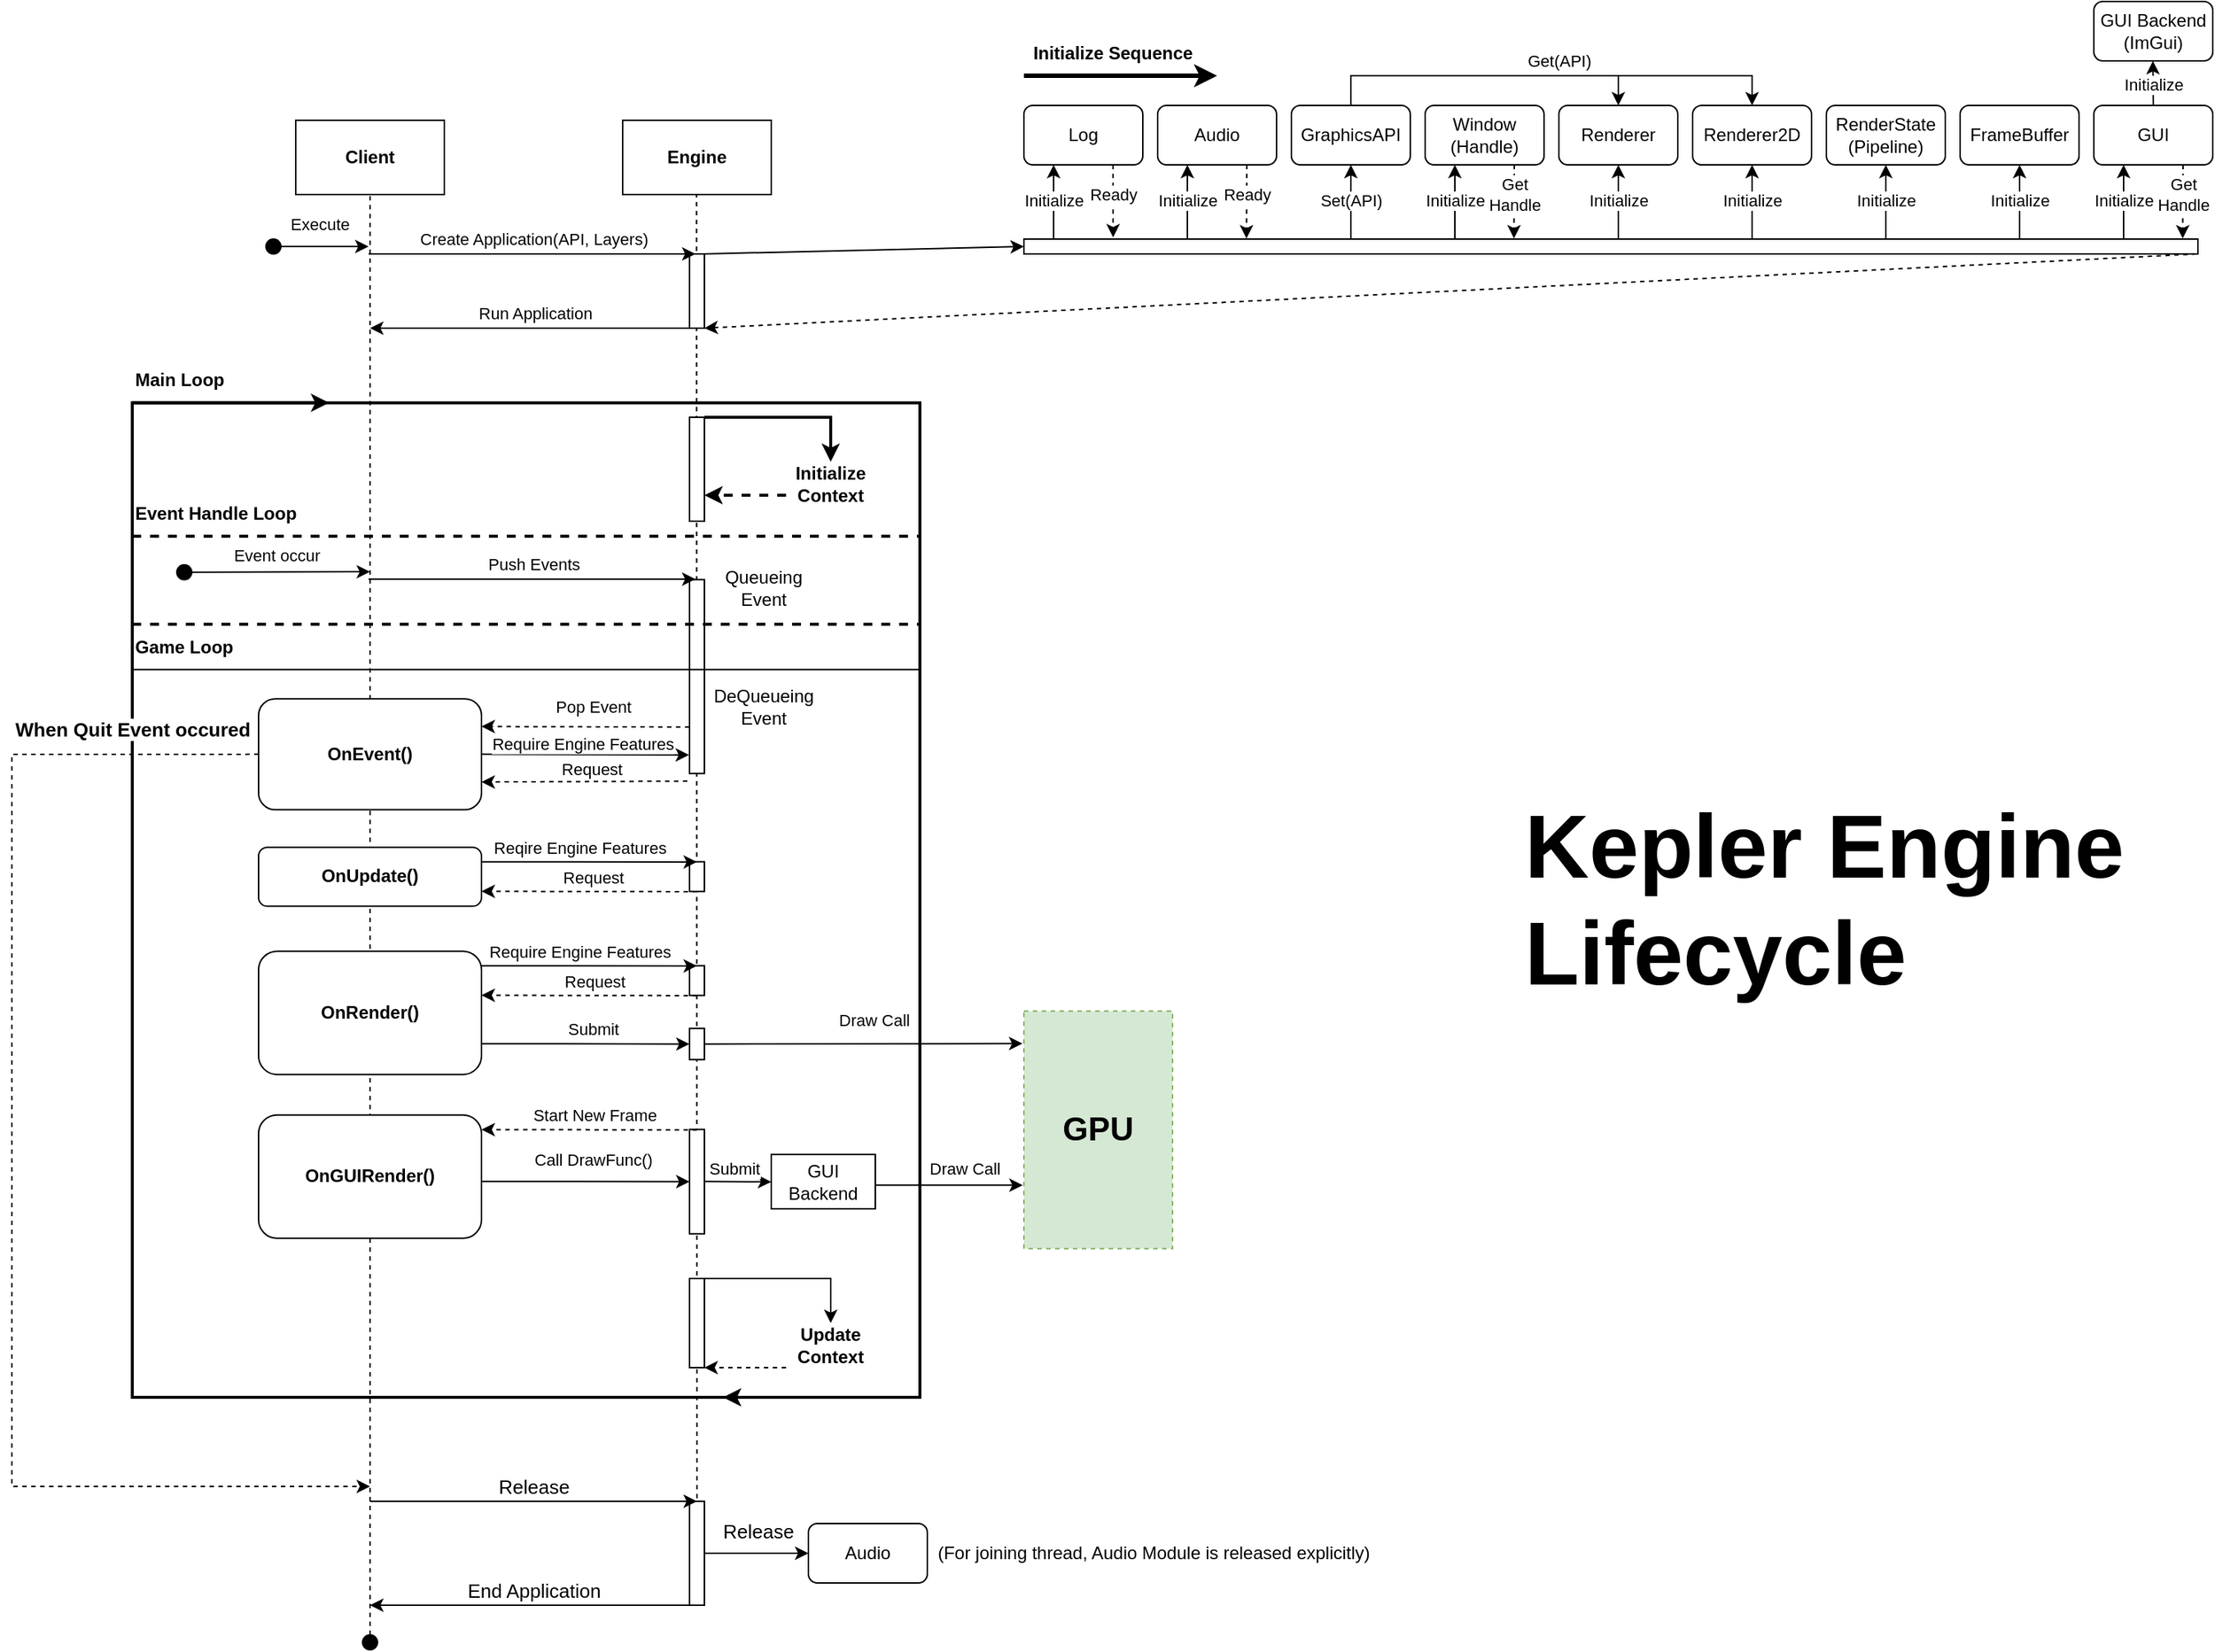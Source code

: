 <mxfile version="20.2.3" type="device"><diagram id="kgpKYQtTHZ0yAKxKKP6v" name="Page-1"><mxGraphModel dx="3537" dy="1893" grid="1" gridSize="10" guides="1" tooltips="1" connect="1" arrows="1" fold="1" page="1" pageScale="1" pageWidth="850" pageHeight="1100" math="0" shadow="0"><root><mxCell id="0"/><mxCell id="1" parent="0"/><mxCell id="oU2vebbbT6VM1Xd_6UZ8-96" value="" style="rounded=0;whiteSpace=wrap;html=1;shadow=0;glass=0;fillColor=none;strokeWidth=2;" vertex="1" parent="1"><mxGeometry y="270.29" width="530" height="669.71" as="geometry"/></mxCell><mxCell id="oU2vebbbT6VM1Xd_6UZ8-8" value="Client" style="rounded=0;whiteSpace=wrap;html=1;fontStyle=1" vertex="1" parent="1"><mxGeometry x="110" y="80" width="100" height="50" as="geometry"/></mxCell><mxCell id="oU2vebbbT6VM1Xd_6UZ8-9" value="Engine" style="rounded=0;whiteSpace=wrap;html=1;fontStyle=1" vertex="1" parent="1"><mxGeometry x="330" y="80" width="100" height="50" as="geometry"/></mxCell><mxCell id="oU2vebbbT6VM1Xd_6UZ8-10" value="" style="endArrow=none;html=1;rounded=0;entryX=0.5;entryY=1;entryDx=0;entryDy=0;dashed=1;" edge="1" parent="1" target="oU2vebbbT6VM1Xd_6UZ8-8"><mxGeometry width="50" height="50" relative="1" as="geometry"><mxPoint x="160" y="1100" as="sourcePoint"/><mxPoint x="340" y="170" as="targetPoint"/></mxGeometry></mxCell><mxCell id="oU2vebbbT6VM1Xd_6UZ8-12" value="" style="endArrow=none;html=1;rounded=0;entryX=0.5;entryY=1;entryDx=0;entryDy=0;dashed=1;startArrow=none;" edge="1" parent="1"><mxGeometry width="50" height="50" relative="1" as="geometry"><mxPoint x="380" y="1080" as="sourcePoint"/><mxPoint x="379.71" y="130" as="targetPoint"/><Array as="points"/></mxGeometry></mxCell><mxCell id="oU2vebbbT6VM1Xd_6UZ8-19" value="" style="group" vertex="1" connectable="0" parent="1"><mxGeometry x="70" y="160" width="89" height="10" as="geometry"/></mxCell><mxCell id="oU2vebbbT6VM1Xd_6UZ8-13" value="" style="endArrow=classic;html=1;rounded=0;startArrow=none;" edge="1" parent="oU2vebbbT6VM1Xd_6UZ8-19" source="oU2vebbbT6VM1Xd_6UZ8-16"><mxGeometry width="50" height="50" relative="1" as="geometry"><mxPoint x="5.562" y="5" as="sourcePoint"/><mxPoint x="89" y="5" as="targetPoint"/></mxGeometry></mxCell><mxCell id="oU2vebbbT6VM1Xd_6UZ8-21" value="Execute" style="edgeLabel;html=1;align=center;verticalAlign=middle;resizable=0;points=[];" vertex="1" connectable="0" parent="oU2vebbbT6VM1Xd_6UZ8-13"><mxGeometry x="0.331" relative="1" as="geometry"><mxPoint x="-14" y="-15" as="offset"/></mxGeometry></mxCell><mxCell id="oU2vebbbT6VM1Xd_6UZ8-16" value="" style="ellipse;whiteSpace=wrap;html=1;aspect=fixed;fillColor=#000000;" vertex="1" parent="oU2vebbbT6VM1Xd_6UZ8-19"><mxGeometry x="20" width="10" height="10" as="geometry"/></mxCell><mxCell id="oU2vebbbT6VM1Xd_6UZ8-24" value="Log" style="rounded=1;whiteSpace=wrap;html=1;glass=0;" vertex="1" parent="1"><mxGeometry x="600" y="70" width="80" height="40" as="geometry"/></mxCell><mxCell id="oU2vebbbT6VM1Xd_6UZ8-26" value="" style="endArrow=classic;html=1;rounded=0;entryX=0.25;entryY=1;entryDx=0;entryDy=0;" edge="1" parent="1" target="oU2vebbbT6VM1Xd_6UZ8-24"><mxGeometry width="50" height="50" relative="1" as="geometry"><mxPoint x="620" y="160" as="sourcePoint"/><mxPoint x="1051" y="410.29" as="targetPoint"/></mxGeometry></mxCell><mxCell id="oU2vebbbT6VM1Xd_6UZ8-27" value="Initialize" style="edgeLabel;html=1;align=center;verticalAlign=middle;resizable=0;points=[];" vertex="1" connectable="0" parent="oU2vebbbT6VM1Xd_6UZ8-26"><mxGeometry x="0.216" relative="1" as="geometry"><mxPoint y="4" as="offset"/></mxGeometry></mxCell><mxCell id="oU2vebbbT6VM1Xd_6UZ8-28" value="" style="endArrow=classic;html=1;rounded=0;dashed=1;exitX=0.75;exitY=1;exitDx=0;exitDy=0;entryX=0.076;entryY=-0.115;entryDx=0;entryDy=0;entryPerimeter=0;" edge="1" parent="1" source="oU2vebbbT6VM1Xd_6UZ8-24" target="oU2vebbbT6VM1Xd_6UZ8-168"><mxGeometry width="50" height="50" relative="1" as="geometry"><mxPoint x="1080" y="430.29" as="sourcePoint"/><mxPoint x="980" y="160" as="targetPoint"/></mxGeometry></mxCell><mxCell id="oU2vebbbT6VM1Xd_6UZ8-29" value="Ready" style="edgeLabel;html=1;align=center;verticalAlign=middle;resizable=0;points=[];" vertex="1" connectable="0" parent="oU2vebbbT6VM1Xd_6UZ8-28"><mxGeometry x="0.216" relative="1" as="geometry"><mxPoint y="-10" as="offset"/></mxGeometry></mxCell><mxCell id="oU2vebbbT6VM1Xd_6UZ8-43" value="" style="rounded=0;whiteSpace=wrap;html=1;glass=0;fillColor=#FFFFFF;" vertex="1" parent="1"><mxGeometry x="375" y="170" width="10" height="50" as="geometry"/></mxCell><mxCell id="oU2vebbbT6VM1Xd_6UZ8-22" value="" style="endArrow=classic;html=1;rounded=0;" edge="1" parent="1"><mxGeometry width="50" height="50" relative="1" as="geometry"><mxPoint x="159" y="170" as="sourcePoint"/><mxPoint x="379" y="170" as="targetPoint"/></mxGeometry></mxCell><mxCell id="oU2vebbbT6VM1Xd_6UZ8-23" value="Create Application(API, Layers)" style="edgeLabel;html=1;align=center;verticalAlign=middle;resizable=0;points=[];" vertex="1" connectable="0" parent="oU2vebbbT6VM1Xd_6UZ8-22"><mxGeometry x="0.216" relative="1" as="geometry"><mxPoint x="-23" y="-10" as="offset"/></mxGeometry></mxCell><mxCell id="oU2vebbbT6VM1Xd_6UZ8-45" value="" style="endArrow=classic;html=1;rounded=0;endFill=1;entryX=0;entryY=0.5;entryDx=0;entryDy=0;" edge="1" parent="1" target="oU2vebbbT6VM1Xd_6UZ8-168"><mxGeometry width="50" height="50" relative="1" as="geometry"><mxPoint x="385" y="170" as="sourcePoint"/><mxPoint x="600" y="160" as="targetPoint"/><Array as="points"/></mxGeometry></mxCell><mxCell id="oU2vebbbT6VM1Xd_6UZ8-46" value="" style="endArrow=none;html=1;rounded=0;dashed=1;exitX=1;exitY=1;exitDx=0;exitDy=0;startArrow=classic;startFill=1;entryX=1;entryY=1;entryDx=0;entryDy=0;" edge="1" parent="1" source="oU2vebbbT6VM1Xd_6UZ8-43" target="oU2vebbbT6VM1Xd_6UZ8-168"><mxGeometry width="50" height="50" relative="1" as="geometry"><mxPoint x="395" y="180" as="sourcePoint"/><mxPoint x="820" y="350" as="targetPoint"/><Array as="points"/></mxGeometry></mxCell><mxCell id="oU2vebbbT6VM1Xd_6UZ8-76" value="" style="endArrow=classic;html=1;rounded=0;" edge="1" parent="1"><mxGeometry width="50" height="50" relative="1" as="geometry"><mxPoint x="375" y="220" as="sourcePoint"/><mxPoint x="160" y="220" as="targetPoint"/></mxGeometry></mxCell><mxCell id="oU2vebbbT6VM1Xd_6UZ8-77" value="Run Application" style="edgeLabel;html=1;align=center;verticalAlign=middle;resizable=0;points=[];" vertex="1" connectable="0" parent="oU2vebbbT6VM1Xd_6UZ8-76"><mxGeometry x="0.216" relative="1" as="geometry"><mxPoint x="26" y="-10" as="offset"/></mxGeometry></mxCell><mxCell id="oU2vebbbT6VM1Xd_6UZ8-80" value="Main Loop" style="text;html=1;strokeColor=none;fillColor=none;align=left;verticalAlign=middle;whiteSpace=wrap;rounded=0;shadow=0;glass=0;fontStyle=1" vertex="1" parent="1"><mxGeometry y="240.29" width="100" height="30" as="geometry"/></mxCell><mxCell id="oU2vebbbT6VM1Xd_6UZ8-86" value="" style="endArrow=classic;html=1;rounded=0;startArrow=none;" edge="1" parent="1" source="oU2vebbbT6VM1Xd_6UZ8-87"><mxGeometry width="50" height="50" relative="1" as="geometry"><mxPoint x="50" y="389.04" as="sourcePoint"/><mxPoint x="160" y="384.04" as="targetPoint"/></mxGeometry></mxCell><mxCell id="oU2vebbbT6VM1Xd_6UZ8-87" value="" style="ellipse;whiteSpace=wrap;html=1;aspect=fixed;fillColor=#000000;" vertex="1" parent="1"><mxGeometry x="30" y="379.33" width="10" height="10" as="geometry"/></mxCell><mxCell id="oU2vebbbT6VM1Xd_6UZ8-102" value="" style="rounded=0;whiteSpace=wrap;html=1;shadow=0;glass=0;strokeWidth=1;fillColor=default;" vertex="1" parent="1"><mxGeometry x="375" y="389.33" width="10" height="130.54" as="geometry"/></mxCell><mxCell id="oU2vebbbT6VM1Xd_6UZ8-89" value="Event occur" style="edgeLabel;html=1;align=center;verticalAlign=middle;resizable=0;points=[];" vertex="1" connectable="0" parent="1"><mxGeometry x="93.999" y="375.0" as="geometry"><mxPoint x="3" y="-2" as="offset"/></mxGeometry></mxCell><mxCell id="oU2vebbbT6VM1Xd_6UZ8-91" value="" style="endArrow=classic;html=1;rounded=0;" edge="1" parent="1"><mxGeometry width="50" height="50" relative="1" as="geometry"><mxPoint x="159" y="389" as="sourcePoint"/><mxPoint x="379" y="389" as="targetPoint"/></mxGeometry></mxCell><mxCell id="oU2vebbbT6VM1Xd_6UZ8-92" value="Push Events" style="edgeLabel;html=1;align=center;verticalAlign=middle;resizable=0;points=[];" vertex="1" connectable="0" parent="oU2vebbbT6VM1Xd_6UZ8-91"><mxGeometry x="0.216" relative="1" as="geometry"><mxPoint x="-23" y="-10" as="offset"/></mxGeometry></mxCell><mxCell id="oU2vebbbT6VM1Xd_6UZ8-97" value="Event Handle Loop" style="text;html=1;strokeColor=none;fillColor=none;align=left;verticalAlign=middle;whiteSpace=wrap;rounded=0;shadow=0;glass=0;fontStyle=1" vertex="1" parent="1"><mxGeometry y="330" width="120" height="30" as="geometry"/></mxCell><mxCell id="oU2vebbbT6VM1Xd_6UZ8-99" value="" style="endArrow=none;html=1;rounded=0;dashed=1;strokeWidth=2;" edge="1" parent="1"><mxGeometry width="50" height="50" relative="1" as="geometry"><mxPoint y="360.16" as="sourcePoint"/><mxPoint x="530" y="360.16" as="targetPoint"/></mxGeometry></mxCell><mxCell id="oU2vebbbT6VM1Xd_6UZ8-100" value="" style="endArrow=none;html=1;rounded=0;dashed=1;strokeWidth=2;" edge="1" parent="1"><mxGeometry width="50" height="50" relative="1" as="geometry"><mxPoint y="419.33" as="sourcePoint"/><mxPoint x="530" y="419.33" as="targetPoint"/></mxGeometry></mxCell><mxCell id="oU2vebbbT6VM1Xd_6UZ8-109" value="Queueing Event" style="text;html=1;strokeColor=none;fillColor=none;align=center;verticalAlign=middle;whiteSpace=wrap;rounded=0;shadow=0;glass=0;" vertex="1" parent="1"><mxGeometry x="395" y="380.16" width="60" height="30" as="geometry"/></mxCell><mxCell id="oU2vebbbT6VM1Xd_6UZ8-110" value="" style="endArrow=classic;html=1;rounded=0;dashed=1;strokeWidth=1;entryX=1;entryY=0.25;entryDx=0;entryDy=0;exitX=-0.015;exitY=0.533;exitDx=0;exitDy=0;exitPerimeter=0;" edge="1" parent="1" target="oU2vebbbT6VM1Xd_6UZ8-112"><mxGeometry width="50" height="50" relative="1" as="geometry"><mxPoint x="374.85" y="488.618" as="sourcePoint"/><mxPoint x="160" y="479.58" as="targetPoint"/></mxGeometry></mxCell><mxCell id="oU2vebbbT6VM1Xd_6UZ8-111" value="Pop Event" style="edgeLabel;html=1;align=center;verticalAlign=middle;resizable=0;points=[];" vertex="1" connectable="0" parent="1"><mxGeometry x="309.993" y="474.87" as="geometry"/></mxCell><mxCell id="oU2vebbbT6VM1Xd_6UZ8-112" value="OnEvent()" style="rounded=1;whiteSpace=wrap;html=1;shadow=0;glass=0;strokeWidth=1;fillColor=default;fontStyle=1" vertex="1" parent="1"><mxGeometry x="85" y="469.58" width="150" height="74.71" as="geometry"/></mxCell><mxCell id="oU2vebbbT6VM1Xd_6UZ8-114" value="DeQueueing Event" style="text;html=1;strokeColor=none;fillColor=none;align=center;verticalAlign=middle;whiteSpace=wrap;rounded=0;shadow=0;glass=0;" vertex="1" parent="1"><mxGeometry x="395" y="459.87" width="60" height="30" as="geometry"/></mxCell><mxCell id="oU2vebbbT6VM1Xd_6UZ8-141" value="" style="endArrow=classic;html=1;rounded=0;strokeWidth=1;exitX=1;exitY=0.5;exitDx=0;exitDy=0;entryX=-0.033;entryY=0.677;entryDx=0;entryDy=0;entryPerimeter=0;" edge="1" parent="1" source="oU2vebbbT6VM1Xd_6UZ8-112"><mxGeometry width="50" height="50" relative="1" as="geometry"><mxPoint x="250" y="589.58" as="sourcePoint"/><mxPoint x="374.67" y="507.416" as="targetPoint"/></mxGeometry></mxCell><mxCell id="oU2vebbbT6VM1Xd_6UZ8-142" value="" style="endArrow=classic;html=1;rounded=0;strokeWidth=1;entryX=1;entryY=0.75;entryDx=0;entryDy=0;dashed=1;exitX=-0.148;exitY=0.812;exitDx=0;exitDy=0;exitPerimeter=0;" edge="1" parent="1" target="oU2vebbbT6VM1Xd_6UZ8-112"><mxGeometry width="50" height="50" relative="1" as="geometry"><mxPoint x="373.52" y="525.038" as="sourcePoint"/><mxPoint x="390" y="524.58" as="targetPoint"/></mxGeometry></mxCell><mxCell id="oU2vebbbT6VM1Xd_6UZ8-145" value="Require Engine Features" style="edgeLabel;html=1;align=center;verticalAlign=middle;resizable=0;points=[];" vertex="1" connectable="0" parent="1"><mxGeometry x="302.996" y="499.581" as="geometry"/></mxCell><mxCell id="oU2vebbbT6VM1Xd_6UZ8-146" value="OnUpdate()" style="rounded=1;whiteSpace=wrap;html=1;shadow=0;glass=0;strokeWidth=1;fillColor=default;fontStyle=1" vertex="1" parent="1"><mxGeometry x="85" y="569.58" width="150" height="39.71" as="geometry"/></mxCell><mxCell id="oU2vebbbT6VM1Xd_6UZ8-147" value="" style="rounded=0;whiteSpace=wrap;html=1;shadow=0;glass=0;strokeWidth=1;fillColor=default;" vertex="1" parent="1"><mxGeometry x="375" y="579.33" width="10" height="20" as="geometry"/></mxCell><mxCell id="oU2vebbbT6VM1Xd_6UZ8-148" value="" style="endArrow=classic;html=1;rounded=0;strokeWidth=1;exitX=1;exitY=0.25;exitDx=0;exitDy=0;" edge="1" parent="1"><mxGeometry width="50" height="50" relative="1" as="geometry"><mxPoint x="235" y="579.398" as="sourcePoint"/><mxPoint x="380" y="579.47" as="targetPoint"/></mxGeometry></mxCell><mxCell id="oU2vebbbT6VM1Xd_6UZ8-149" value="Reqire Engine Features" style="edgeLabel;html=1;align=center;verticalAlign=middle;resizable=0;points=[];" vertex="1" connectable="0" parent="oU2vebbbT6VM1Xd_6UZ8-148"><mxGeometry x="-0.087" y="1" relative="1" as="geometry"><mxPoint y="-9" as="offset"/></mxGeometry></mxCell><mxCell id="oU2vebbbT6VM1Xd_6UZ8-150" value="" style="endArrow=classic;html=1;rounded=0;strokeWidth=1;entryX=1;entryY=0.75;entryDx=0;entryDy=0;dashed=1;" edge="1" parent="1"><mxGeometry width="50" height="50" relative="1" as="geometry"><mxPoint x="380" y="599.47" as="sourcePoint"/><mxPoint x="235" y="599.253" as="targetPoint"/></mxGeometry></mxCell><mxCell id="oU2vebbbT6VM1Xd_6UZ8-162" value="Request" style="edgeLabel;html=1;align=center;verticalAlign=middle;resizable=0;points=[];" vertex="1" connectable="0" parent="oU2vebbbT6VM1Xd_6UZ8-150"><mxGeometry x="-0.194" y="1" relative="1" as="geometry"><mxPoint x="-12" y="-11" as="offset"/></mxGeometry></mxCell><mxCell id="oU2vebbbT6VM1Xd_6UZ8-151" value="OnRender()" style="rounded=1;whiteSpace=wrap;html=1;shadow=0;glass=0;strokeWidth=1;fillColor=default;fontStyle=1" vertex="1" parent="1"><mxGeometry x="85" y="639.58" width="150" height="83" as="geometry"/></mxCell><mxCell id="oU2vebbbT6VM1Xd_6UZ8-152" value="" style="rounded=0;whiteSpace=wrap;html=1;shadow=0;glass=0;strokeWidth=1;fillColor=default;" vertex="1" parent="1"><mxGeometry x="375" y="649.33" width="10" height="20" as="geometry"/></mxCell><mxCell id="oU2vebbbT6VM1Xd_6UZ8-153" value="" style="endArrow=classic;html=1;rounded=0;strokeWidth=1;exitX=1;exitY=0.25;exitDx=0;exitDy=0;" edge="1" parent="1"><mxGeometry width="50" height="50" relative="1" as="geometry"><mxPoint x="235" y="649.398" as="sourcePoint"/><mxPoint x="380" y="649.47" as="targetPoint"/></mxGeometry></mxCell><mxCell id="oU2vebbbT6VM1Xd_6UZ8-154" value="Require Engine Features" style="edgeLabel;html=1;align=center;verticalAlign=middle;resizable=0;points=[];" vertex="1" connectable="0" parent="oU2vebbbT6VM1Xd_6UZ8-153"><mxGeometry x="-0.087" y="1" relative="1" as="geometry"><mxPoint y="-9" as="offset"/></mxGeometry></mxCell><mxCell id="oU2vebbbT6VM1Xd_6UZ8-155" value="" style="endArrow=classic;html=1;rounded=0;strokeWidth=1;entryX=1;entryY=0.75;entryDx=0;entryDy=0;dashed=1;" edge="1" parent="1"><mxGeometry width="50" height="50" relative="1" as="geometry"><mxPoint x="380" y="669.47" as="sourcePoint"/><mxPoint x="235" y="669.253" as="targetPoint"/></mxGeometry></mxCell><mxCell id="oU2vebbbT6VM1Xd_6UZ8-163" value="Request" style="edgeLabel;html=1;align=center;verticalAlign=middle;resizable=0;points=[];" vertex="1" connectable="0" parent="oU2vebbbT6VM1Xd_6UZ8-155"><mxGeometry x="-0.549" y="-3" relative="1" as="geometry"><mxPoint x="-37" y="-7" as="offset"/></mxGeometry></mxCell><mxCell id="oU2vebbbT6VM1Xd_6UZ8-161" value="Request" style="edgeLabel;html=1;align=center;verticalAlign=middle;resizable=0;points=[];" vertex="1" connectable="0" parent="1"><mxGeometry x="289.996" y="526.581" as="geometry"><mxPoint x="19" y="-10" as="offset"/></mxGeometry></mxCell><mxCell id="oU2vebbbT6VM1Xd_6UZ8-164" value="" style="rounded=0;whiteSpace=wrap;html=1;shadow=0;glass=0;strokeWidth=1;fillColor=default;" vertex="1" parent="1"><mxGeometry x="375" y="691.58" width="10" height="21" as="geometry"/></mxCell><mxCell id="oU2vebbbT6VM1Xd_6UZ8-165" value="" style="endArrow=classic;html=1;rounded=0;strokeWidth=1;exitX=1;exitY=0.75;exitDx=0;exitDy=0;entryX=0;entryY=0.5;entryDx=0;entryDy=0;" edge="1" parent="1" source="oU2vebbbT6VM1Xd_6UZ8-151" target="oU2vebbbT6VM1Xd_6UZ8-164"><mxGeometry width="50" height="50" relative="1" as="geometry"><mxPoint x="245" y="659.398" as="sourcePoint"/><mxPoint x="390" y="659.47" as="targetPoint"/></mxGeometry></mxCell><mxCell id="oU2vebbbT6VM1Xd_6UZ8-166" value="Submit" style="edgeLabel;html=1;align=center;verticalAlign=middle;resizable=0;points=[];" vertex="1" connectable="0" parent="oU2vebbbT6VM1Xd_6UZ8-165"><mxGeometry x="-0.087" y="1" relative="1" as="geometry"><mxPoint x="11" y="-9" as="offset"/></mxGeometry></mxCell><mxCell id="oU2vebbbT6VM1Xd_6UZ8-168" value="" style="rounded=0;whiteSpace=wrap;html=1;glass=0;fillColor=#FFFFFF;" vertex="1" parent="1"><mxGeometry x="600" y="160" width="790" height="10" as="geometry"/></mxCell><mxCell id="oU2vebbbT6VM1Xd_6UZ8-169" value="Audio" style="rounded=1;whiteSpace=wrap;html=1;glass=0;" vertex="1" parent="1"><mxGeometry x="690" y="70" width="80" height="40" as="geometry"/></mxCell><mxCell id="oU2vebbbT6VM1Xd_6UZ8-170" value="" style="endArrow=classic;html=1;rounded=0;entryX=0.25;entryY=1;entryDx=0;entryDy=0;" edge="1" parent="1" target="oU2vebbbT6VM1Xd_6UZ8-169"><mxGeometry width="50" height="50" relative="1" as="geometry"><mxPoint x="710" y="160" as="sourcePoint"/><mxPoint x="1141" y="410.29" as="targetPoint"/></mxGeometry></mxCell><mxCell id="oU2vebbbT6VM1Xd_6UZ8-171" value="Initialize" style="edgeLabel;html=1;align=center;verticalAlign=middle;resizable=0;points=[];" vertex="1" connectable="0" parent="oU2vebbbT6VM1Xd_6UZ8-170"><mxGeometry x="0.216" relative="1" as="geometry"><mxPoint y="4" as="offset"/></mxGeometry></mxCell><mxCell id="oU2vebbbT6VM1Xd_6UZ8-172" value="" style="endArrow=classic;html=1;rounded=0;dashed=1;exitX=0.75;exitY=1;exitDx=0;exitDy=0;entryX=0.103;entryY=-0.042;entryDx=0;entryDy=0;entryPerimeter=0;" edge="1" parent="1" source="oU2vebbbT6VM1Xd_6UZ8-169"><mxGeometry width="50" height="50" relative="1" as="geometry"><mxPoint x="1170" y="430.29" as="sourcePoint"/><mxPoint x="749.74" y="159.58" as="targetPoint"/></mxGeometry></mxCell><mxCell id="oU2vebbbT6VM1Xd_6UZ8-173" value="Ready" style="edgeLabel;html=1;align=center;verticalAlign=middle;resizable=0;points=[];" vertex="1" connectable="0" parent="oU2vebbbT6VM1Xd_6UZ8-172"><mxGeometry x="0.216" relative="1" as="geometry"><mxPoint y="-10" as="offset"/></mxGeometry></mxCell><mxCell id="oU2vebbbT6VM1Xd_6UZ8-193" style="edgeStyle=orthogonalEdgeStyle;rounded=0;orthogonalLoop=1;jettySize=auto;html=1;exitX=0.5;exitY=0;exitDx=0;exitDy=0;entryX=0.5;entryY=0;entryDx=0;entryDy=0;startArrow=none;startFill=0;endArrow=classic;endFill=1;strokeWidth=1;" edge="1" parent="1" source="oU2vebbbT6VM1Xd_6UZ8-174" target="oU2vebbbT6VM1Xd_6UZ8-190"><mxGeometry relative="1" as="geometry"/></mxCell><mxCell id="oU2vebbbT6VM1Xd_6UZ8-194" style="edgeStyle=orthogonalEdgeStyle;rounded=0;orthogonalLoop=1;jettySize=auto;html=1;entryX=0.5;entryY=0;entryDx=0;entryDy=0;startArrow=none;startFill=0;endArrow=classic;endFill=1;strokeWidth=1;" edge="1" parent="1" source="oU2vebbbT6VM1Xd_6UZ8-174" target="oU2vebbbT6VM1Xd_6UZ8-187"><mxGeometry relative="1" as="geometry"><Array as="points"><mxPoint x="820" y="50"/><mxPoint x="1000" y="50"/></Array></mxGeometry></mxCell><mxCell id="oU2vebbbT6VM1Xd_6UZ8-195" value="Get(API)" style="edgeLabel;html=1;align=center;verticalAlign=middle;resizable=0;points=[];" vertex="1" connectable="0" parent="oU2vebbbT6VM1Xd_6UZ8-194"><mxGeometry x="0.406" y="2" relative="1" as="geometry"><mxPoint x="5" y="-8" as="offset"/></mxGeometry></mxCell><mxCell id="oU2vebbbT6VM1Xd_6UZ8-174" value="GraphicsAPI" style="rounded=1;whiteSpace=wrap;html=1;glass=0;" vertex="1" parent="1"><mxGeometry x="780" y="70" width="80" height="40" as="geometry"/></mxCell><mxCell id="oU2vebbbT6VM1Xd_6UZ8-175" value="" style="endArrow=classic;html=1;rounded=0;entryX=0.5;entryY=1;entryDx=0;entryDy=0;" edge="1" parent="1" target="oU2vebbbT6VM1Xd_6UZ8-174"><mxGeometry width="50" height="50" relative="1" as="geometry"><mxPoint x="820" y="160" as="sourcePoint"/><mxPoint x="1231" y="410.29" as="targetPoint"/></mxGeometry></mxCell><mxCell id="oU2vebbbT6VM1Xd_6UZ8-176" value="Set(API)" style="edgeLabel;html=1;align=center;verticalAlign=middle;resizable=0;points=[];" vertex="1" connectable="0" parent="oU2vebbbT6VM1Xd_6UZ8-175"><mxGeometry x="0.216" relative="1" as="geometry"><mxPoint y="4" as="offset"/></mxGeometry></mxCell><mxCell id="oU2vebbbT6VM1Xd_6UZ8-182" value="Window&lt;br&gt;(Handle)" style="rounded=1;whiteSpace=wrap;html=1;glass=0;" vertex="1" parent="1"><mxGeometry x="870" y="70" width="80" height="40" as="geometry"/></mxCell><mxCell id="oU2vebbbT6VM1Xd_6UZ8-183" value="" style="endArrow=classic;html=1;rounded=0;entryX=0.25;entryY=1;entryDx=0;entryDy=0;" edge="1" parent="1" target="oU2vebbbT6VM1Xd_6UZ8-182"><mxGeometry width="50" height="50" relative="1" as="geometry"><mxPoint x="890" y="160" as="sourcePoint"/><mxPoint x="1321" y="410.29" as="targetPoint"/></mxGeometry></mxCell><mxCell id="oU2vebbbT6VM1Xd_6UZ8-184" value="Initialize" style="edgeLabel;html=1;align=center;verticalAlign=middle;resizable=0;points=[];" vertex="1" connectable="0" parent="oU2vebbbT6VM1Xd_6UZ8-183"><mxGeometry x="0.216" relative="1" as="geometry"><mxPoint y="4" as="offset"/></mxGeometry></mxCell><mxCell id="oU2vebbbT6VM1Xd_6UZ8-185" value="" style="endArrow=classic;html=1;rounded=0;dashed=1;exitX=0.75;exitY=1;exitDx=0;exitDy=0;entryX=0.103;entryY=-0.042;entryDx=0;entryDy=0;entryPerimeter=0;" edge="1" parent="1" source="oU2vebbbT6VM1Xd_6UZ8-182"><mxGeometry width="50" height="50" relative="1" as="geometry"><mxPoint x="1350" y="430.29" as="sourcePoint"/><mxPoint x="929.74" y="159.58" as="targetPoint"/></mxGeometry></mxCell><mxCell id="oU2vebbbT6VM1Xd_6UZ8-186" value="Get &lt;br&gt;Handle" style="edgeLabel;html=1;align=center;verticalAlign=middle;resizable=0;points=[];" vertex="1" connectable="0" parent="oU2vebbbT6VM1Xd_6UZ8-185"><mxGeometry x="0.216" relative="1" as="geometry"><mxPoint y="-10" as="offset"/></mxGeometry></mxCell><mxCell id="oU2vebbbT6VM1Xd_6UZ8-187" value="Renderer" style="rounded=1;whiteSpace=wrap;html=1;glass=0;" vertex="1" parent="1"><mxGeometry x="960" y="70" width="80" height="40" as="geometry"/></mxCell><mxCell id="oU2vebbbT6VM1Xd_6UZ8-188" value="" style="endArrow=classic;html=1;rounded=0;entryX=0.5;entryY=1;entryDx=0;entryDy=0;" edge="1" parent="1" target="oU2vebbbT6VM1Xd_6UZ8-187"><mxGeometry width="50" height="50" relative="1" as="geometry"><mxPoint x="1000" y="160" as="sourcePoint"/><mxPoint x="1411" y="410.29" as="targetPoint"/></mxGeometry></mxCell><mxCell id="oU2vebbbT6VM1Xd_6UZ8-189" value="Initialize" style="edgeLabel;html=1;align=center;verticalAlign=middle;resizable=0;points=[];" vertex="1" connectable="0" parent="oU2vebbbT6VM1Xd_6UZ8-188"><mxGeometry x="0.216" relative="1" as="geometry"><mxPoint y="4" as="offset"/></mxGeometry></mxCell><mxCell id="oU2vebbbT6VM1Xd_6UZ8-190" value="Renderer2D" style="rounded=1;whiteSpace=wrap;html=1;glass=0;" vertex="1" parent="1"><mxGeometry x="1050" y="70" width="80" height="40" as="geometry"/></mxCell><mxCell id="oU2vebbbT6VM1Xd_6UZ8-191" value="" style="endArrow=classic;html=1;rounded=0;entryX=0.5;entryY=1;entryDx=0;entryDy=0;" edge="1" parent="1" target="oU2vebbbT6VM1Xd_6UZ8-190"><mxGeometry width="50" height="50" relative="1" as="geometry"><mxPoint x="1090" y="160" as="sourcePoint"/><mxPoint x="1501" y="410.29" as="targetPoint"/></mxGeometry></mxCell><mxCell id="oU2vebbbT6VM1Xd_6UZ8-192" value="Initialize" style="edgeLabel;html=1;align=center;verticalAlign=middle;resizable=0;points=[];" vertex="1" connectable="0" parent="oU2vebbbT6VM1Xd_6UZ8-191"><mxGeometry x="0.216" relative="1" as="geometry"><mxPoint y="4" as="offset"/></mxGeometry></mxCell><mxCell id="oU2vebbbT6VM1Xd_6UZ8-197" value="RenderState&lt;br&gt;(Pipeline)" style="rounded=1;whiteSpace=wrap;html=1;glass=0;" vertex="1" parent="1"><mxGeometry x="1140" y="70" width="80" height="40" as="geometry"/></mxCell><mxCell id="oU2vebbbT6VM1Xd_6UZ8-198" value="" style="endArrow=classic;html=1;rounded=0;entryX=0.5;entryY=1;entryDx=0;entryDy=0;" edge="1" parent="1" target="oU2vebbbT6VM1Xd_6UZ8-197"><mxGeometry width="50" height="50" relative="1" as="geometry"><mxPoint x="1180" y="160" as="sourcePoint"/><mxPoint x="1591" y="410.29" as="targetPoint"/></mxGeometry></mxCell><mxCell id="oU2vebbbT6VM1Xd_6UZ8-199" value="Initialize" style="edgeLabel;html=1;align=center;verticalAlign=middle;resizable=0;points=[];" vertex="1" connectable="0" parent="oU2vebbbT6VM1Xd_6UZ8-198"><mxGeometry x="0.216" relative="1" as="geometry"><mxPoint y="4" as="offset"/></mxGeometry></mxCell><mxCell id="oU2vebbbT6VM1Xd_6UZ8-200" value="FrameBuffer" style="rounded=1;whiteSpace=wrap;html=1;glass=0;" vertex="1" parent="1"><mxGeometry x="1230" y="70" width="80" height="40" as="geometry"/></mxCell><mxCell id="oU2vebbbT6VM1Xd_6UZ8-201" value="" style="endArrow=classic;html=1;rounded=0;entryX=0.5;entryY=1;entryDx=0;entryDy=0;" edge="1" parent="1" target="oU2vebbbT6VM1Xd_6UZ8-200"><mxGeometry width="50" height="50" relative="1" as="geometry"><mxPoint x="1270" y="160" as="sourcePoint"/><mxPoint x="1681" y="410.29" as="targetPoint"/></mxGeometry></mxCell><mxCell id="oU2vebbbT6VM1Xd_6UZ8-202" value="Initialize" style="edgeLabel;html=1;align=center;verticalAlign=middle;resizable=0;points=[];" vertex="1" connectable="0" parent="oU2vebbbT6VM1Xd_6UZ8-201"><mxGeometry x="0.216" relative="1" as="geometry"><mxPoint y="4" as="offset"/></mxGeometry></mxCell><mxCell id="oU2vebbbT6VM1Xd_6UZ8-206" value="GUI" style="rounded=1;whiteSpace=wrap;html=1;glass=0;" vertex="1" parent="1"><mxGeometry x="1320" y="70" width="80" height="40" as="geometry"/></mxCell><mxCell id="oU2vebbbT6VM1Xd_6UZ8-207" value="" style="endArrow=classic;html=1;rounded=0;entryX=0.25;entryY=1;entryDx=0;entryDy=0;" edge="1" parent="1" target="oU2vebbbT6VM1Xd_6UZ8-206"><mxGeometry width="50" height="50" relative="1" as="geometry"><mxPoint x="1340" y="160" as="sourcePoint"/><mxPoint x="1771" y="410.29" as="targetPoint"/></mxGeometry></mxCell><mxCell id="oU2vebbbT6VM1Xd_6UZ8-208" value="Initialize" style="edgeLabel;html=1;align=center;verticalAlign=middle;resizable=0;points=[];" vertex="1" connectable="0" parent="oU2vebbbT6VM1Xd_6UZ8-207"><mxGeometry x="0.216" relative="1" as="geometry"><mxPoint y="4" as="offset"/></mxGeometry></mxCell><mxCell id="oU2vebbbT6VM1Xd_6UZ8-209" value="" style="endArrow=classic;html=1;rounded=0;dashed=1;exitX=0.75;exitY=1;exitDx=0;exitDy=0;entryX=0.103;entryY=-0.042;entryDx=0;entryDy=0;entryPerimeter=0;" edge="1" parent="1" source="oU2vebbbT6VM1Xd_6UZ8-206"><mxGeometry width="50" height="50" relative="1" as="geometry"><mxPoint x="1800" y="430.29" as="sourcePoint"/><mxPoint x="1379.74" y="159.58" as="targetPoint"/></mxGeometry></mxCell><mxCell id="oU2vebbbT6VM1Xd_6UZ8-210" value="Get &lt;br&gt;Handle" style="edgeLabel;html=1;align=center;verticalAlign=middle;resizable=0;points=[];" vertex="1" connectable="0" parent="oU2vebbbT6VM1Xd_6UZ8-209"><mxGeometry x="0.216" relative="1" as="geometry"><mxPoint y="-10" as="offset"/></mxGeometry></mxCell><mxCell id="oU2vebbbT6VM1Xd_6UZ8-211" value="" style="endArrow=classic;html=1;rounded=0;strokeWidth=3;" edge="1" parent="1"><mxGeometry width="50" height="50" relative="1" as="geometry"><mxPoint x="600" y="50" as="sourcePoint"/><mxPoint x="730" y="50" as="targetPoint"/></mxGeometry></mxCell><mxCell id="oU2vebbbT6VM1Xd_6UZ8-213" value="Initialize Sequence" style="text;html=1;strokeColor=none;fillColor=none;align=center;verticalAlign=middle;whiteSpace=wrap;rounded=0;shadow=0;glass=0;fontStyle=1" vertex="1" parent="1"><mxGeometry x="590" y="20" width="140" height="30" as="geometry"/></mxCell><mxCell id="oU2vebbbT6VM1Xd_6UZ8-214" style="edgeStyle=orthogonalEdgeStyle;rounded=0;orthogonalLoop=1;jettySize=auto;html=1;exitX=0.5;exitY=1;exitDx=0;exitDy=0;startArrow=none;startFill=0;endArrow=classic;endFill=1;strokeWidth=3;" edge="1" parent="1" source="oU2vebbbT6VM1Xd_6UZ8-213" target="oU2vebbbT6VM1Xd_6UZ8-213"><mxGeometry relative="1" as="geometry"/></mxCell><mxCell id="oU2vebbbT6VM1Xd_6UZ8-216" value="Game Loop" style="text;html=1;strokeColor=none;fillColor=none;align=left;verticalAlign=middle;whiteSpace=wrap;rounded=0;shadow=0;glass=0;fontStyle=1" vertex="1" parent="1"><mxGeometry y="419.87" width="100" height="30" as="geometry"/></mxCell><mxCell id="oU2vebbbT6VM1Xd_6UZ8-217" value="" style="endArrow=none;html=1;rounded=0;" edge="1" parent="1"><mxGeometry width="50" height="50" relative="1" as="geometry"><mxPoint y="449.87" as="sourcePoint"/><mxPoint x="530" y="449.87" as="targetPoint"/></mxGeometry></mxCell><mxCell id="oU2vebbbT6VM1Xd_6UZ8-218" value="" style="endArrow=classic;html=1;rounded=0;strokeWidth=1;exitX=1;exitY=0.5;exitDx=0;exitDy=0;entryX=-0.01;entryY=0.137;entryDx=0;entryDy=0;entryPerimeter=0;" edge="1" parent="1" source="oU2vebbbT6VM1Xd_6UZ8-164" target="oU2vebbbT6VM1Xd_6UZ8-228"><mxGeometry width="50" height="50" relative="1" as="geometry"><mxPoint x="410" y="639.87" as="sourcePoint"/><mxPoint x="550" y="696.475" as="targetPoint"/></mxGeometry></mxCell><mxCell id="oU2vebbbT6VM1Xd_6UZ8-220" value="Draw Call" style="edgeLabel;html=1;align=center;verticalAlign=middle;resizable=0;points=[];" vertex="1" connectable="0" parent="oU2vebbbT6VM1Xd_6UZ8-218"><mxGeometry x="0.544" y="1" relative="1" as="geometry"><mxPoint x="-51" y="-15" as="offset"/></mxGeometry></mxCell><mxCell id="oU2vebbbT6VM1Xd_6UZ8-228" value="GPU" style="rounded=0;whiteSpace=wrap;html=1;fontStyle=1;fontSize=22;strokeColor=#82b366;dashed=1;fillColor=#d5e8d4;" vertex="1" parent="1"><mxGeometry x="600" y="679.87" width="100" height="160" as="geometry"/></mxCell><mxCell id="oU2vebbbT6VM1Xd_6UZ8-230" value="OnGUIRender()" style="rounded=1;whiteSpace=wrap;html=1;shadow=0;glass=0;strokeWidth=1;fillColor=default;fontStyle=1" vertex="1" parent="1"><mxGeometry x="85" y="749.87" width="150" height="83" as="geometry"/></mxCell><mxCell id="oU2vebbbT6VM1Xd_6UZ8-231" value="" style="rounded=0;whiteSpace=wrap;html=1;shadow=0;glass=0;strokeWidth=1;fillColor=default;" vertex="1" parent="1"><mxGeometry x="375" y="759.62" width="10" height="70.25" as="geometry"/></mxCell><mxCell id="oU2vebbbT6VM1Xd_6UZ8-234" value="" style="endArrow=classic;html=1;rounded=0;strokeWidth=1;entryX=1;entryY=0.75;entryDx=0;entryDy=0;dashed=1;" edge="1" parent="1"><mxGeometry width="50" height="50" relative="1" as="geometry"><mxPoint x="380" y="759.92" as="sourcePoint"/><mxPoint x="235" y="759.703" as="targetPoint"/></mxGeometry></mxCell><mxCell id="oU2vebbbT6VM1Xd_6UZ8-235" value="Start New Frame" style="edgeLabel;html=1;align=center;verticalAlign=middle;resizable=0;points=[];" vertex="1" connectable="0" parent="oU2vebbbT6VM1Xd_6UZ8-234"><mxGeometry x="-0.549" y="-3" relative="1" as="geometry"><mxPoint x="-37" y="-7" as="offset"/></mxGeometry></mxCell><mxCell id="oU2vebbbT6VM1Xd_6UZ8-239" value="" style="endArrow=classic;html=1;rounded=0;fontSize=22;strokeWidth=1;exitX=1.001;exitY=0.539;exitDx=0;exitDy=0;entryX=0;entryY=0.5;entryDx=0;entryDy=0;exitPerimeter=0;" edge="1" parent="1" source="oU2vebbbT6VM1Xd_6UZ8-230" target="oU2vebbbT6VM1Xd_6UZ8-231"><mxGeometry width="50" height="50" relative="1" as="geometry"><mxPoint x="300" y="809.87" as="sourcePoint"/><mxPoint x="350" y="759.87" as="targetPoint"/></mxGeometry></mxCell><mxCell id="oU2vebbbT6VM1Xd_6UZ8-240" value="Call DrawFunc()" style="edgeLabel;html=1;align=center;verticalAlign=middle;resizable=0;points=[];" vertex="1" connectable="0" parent="1"><mxGeometry x="309.992" y="779.871" as="geometry"/></mxCell><mxCell id="oU2vebbbT6VM1Xd_6UZ8-241" value="GUI Backend" style="rounded=0;whiteSpace=wrap;html=1;shadow=0;glass=0;strokeWidth=1;fillColor=default;" vertex="1" parent="1"><mxGeometry x="430" y="776.43" width="70" height="36.62" as="geometry"/></mxCell><mxCell id="oU2vebbbT6VM1Xd_6UZ8-243" value="" style="endArrow=classic;html=1;rounded=0;fontSize=22;strokeWidth=1;" edge="1" parent="1"><mxGeometry width="50" height="50" relative="1" as="geometry"><mxPoint x="385" y="794.63" as="sourcePoint"/><mxPoint x="430" y="794.87" as="targetPoint"/></mxGeometry></mxCell><mxCell id="oU2vebbbT6VM1Xd_6UZ8-244" value="Submit" style="edgeLabel;html=1;align=center;verticalAlign=middle;resizable=0;points=[];" vertex="1" connectable="0" parent="1"><mxGeometry x="405.001" y="785.874" as="geometry"/></mxCell><mxCell id="oU2vebbbT6VM1Xd_6UZ8-245" value="" style="endArrow=classic;html=1;rounded=0;strokeWidth=1;exitX=1;exitY=0.5;exitDx=0;exitDy=0;entryX=-0.008;entryY=0.733;entryDx=0;entryDy=0;entryPerimeter=0;" edge="1" parent="1" target="oU2vebbbT6VM1Xd_6UZ8-228"><mxGeometry width="50" height="50" relative="1" as="geometry"><mxPoint x="500" y="797.08" as="sourcePoint"/><mxPoint x="538" y="796.87" as="targetPoint"/></mxGeometry></mxCell><mxCell id="oU2vebbbT6VM1Xd_6UZ8-246" value="Draw Call" style="edgeLabel;html=1;align=center;verticalAlign=middle;resizable=0;points=[];" vertex="1" connectable="0" parent="oU2vebbbT6VM1Xd_6UZ8-245"><mxGeometry x="0.544" y="1" relative="1" as="geometry"><mxPoint x="-17" y="-10" as="offset"/></mxGeometry></mxCell><mxCell id="oU2vebbbT6VM1Xd_6UZ8-251" value="" style="rounded=0;whiteSpace=wrap;html=1;glass=0;fillColor=#FFFFFF;" vertex="1" parent="1"><mxGeometry x="375" y="280" width="10" height="70" as="geometry"/></mxCell><mxCell id="oU2vebbbT6VM1Xd_6UZ8-252" value="" style="endArrow=classic;html=1;rounded=0;fontSize=22;strokeWidth=2;exitX=1;exitY=0;exitDx=0;exitDy=0;" edge="1" parent="1" source="oU2vebbbT6VM1Xd_6UZ8-251"><mxGeometry width="50" height="50" relative="1" as="geometry"><mxPoint x="380" y="350" as="sourcePoint"/><mxPoint x="470" y="310" as="targetPoint"/><Array as="points"><mxPoint x="470" y="280"/></Array></mxGeometry></mxCell><mxCell id="oU2vebbbT6VM1Xd_6UZ8-253" value="Initialize Context" style="text;html=1;strokeColor=none;fillColor=none;align=center;verticalAlign=middle;whiteSpace=wrap;rounded=0;shadow=0;glass=0;fontStyle=1" vertex="1" parent="1"><mxGeometry x="440" y="310" width="60" height="30" as="geometry"/></mxCell><mxCell id="oU2vebbbT6VM1Xd_6UZ8-254" value="" style="endArrow=classic;html=1;rounded=0;dashed=1;fontSize=22;strokeWidth=2;exitX=0;exitY=0.75;exitDx=0;exitDy=0;entryX=1;entryY=0.75;entryDx=0;entryDy=0;" edge="1" parent="1" source="oU2vebbbT6VM1Xd_6UZ8-253" target="oU2vebbbT6VM1Xd_6UZ8-251"><mxGeometry width="50" height="50" relative="1" as="geometry"><mxPoint x="395" y="290" as="sourcePoint"/><mxPoint x="480" y="320" as="targetPoint"/></mxGeometry></mxCell><mxCell id="oU2vebbbT6VM1Xd_6UZ8-255" value="" style="rounded=0;whiteSpace=wrap;html=1;glass=0;fillColor=#FFFFFF;" vertex="1" parent="1"><mxGeometry x="375" y="860" width="10" height="60" as="geometry"/></mxCell><mxCell id="oU2vebbbT6VM1Xd_6UZ8-256" value="" style="endArrow=classic;html=1;rounded=0;fontSize=22;strokeWidth=1;exitX=1;exitY=0;exitDx=0;exitDy=0;" edge="1" parent="1" source="oU2vebbbT6VM1Xd_6UZ8-255"><mxGeometry width="50" height="50" relative="1" as="geometry"><mxPoint x="380" y="930" as="sourcePoint"/><mxPoint x="470" y="890" as="targetPoint"/><Array as="points"><mxPoint x="470" y="860"/></Array></mxGeometry></mxCell><mxCell id="oU2vebbbT6VM1Xd_6UZ8-257" value="Update Context" style="text;html=1;strokeColor=none;fillColor=none;align=center;verticalAlign=middle;whiteSpace=wrap;rounded=0;shadow=0;glass=0;fontStyle=1" vertex="1" parent="1"><mxGeometry x="440" y="890" width="60" height="30" as="geometry"/></mxCell><mxCell id="oU2vebbbT6VM1Xd_6UZ8-258" value="" style="endArrow=classic;html=1;rounded=0;dashed=1;fontSize=22;strokeWidth=1;exitX=0;exitY=1;exitDx=0;exitDy=0;entryX=1;entryY=1;entryDx=0;entryDy=0;" edge="1" parent="1" source="oU2vebbbT6VM1Xd_6UZ8-257" target="oU2vebbbT6VM1Xd_6UZ8-255"><mxGeometry width="50" height="50" relative="1" as="geometry"><mxPoint x="395" y="870" as="sourcePoint"/><mxPoint x="480" y="900" as="targetPoint"/></mxGeometry></mxCell><mxCell id="oU2vebbbT6VM1Xd_6UZ8-259" value="" style="endArrow=classic;html=1;rounded=0;fontSize=22;strokeWidth=2;exitX=0;exitY=1;exitDx=0;exitDy=0;entryX=0.25;entryY=0;entryDx=0;entryDy=0;" edge="1" parent="1" source="oU2vebbbT6VM1Xd_6UZ8-80" target="oU2vebbbT6VM1Xd_6UZ8-96"><mxGeometry width="50" height="50" relative="1" as="geometry"><mxPoint x="270" y="540" as="sourcePoint"/><mxPoint x="320" y="490" as="targetPoint"/></mxGeometry></mxCell><mxCell id="oU2vebbbT6VM1Xd_6UZ8-261" style="edgeStyle=orthogonalEdgeStyle;rounded=0;orthogonalLoop=1;jettySize=auto;html=1;exitX=1;exitY=1;exitDx=0;exitDy=0;entryX=0.75;entryY=1;entryDx=0;entryDy=0;fontSize=22;startArrow=none;startFill=0;endArrow=classic;endFill=1;strokeWidth=2;" edge="1" parent="1" source="oU2vebbbT6VM1Xd_6UZ8-96" target="oU2vebbbT6VM1Xd_6UZ8-96"><mxGeometry relative="1" as="geometry"><Array as="points"><mxPoint x="460" y="940"/><mxPoint x="460" y="940"/></Array></mxGeometry></mxCell><mxCell id="oU2vebbbT6VM1Xd_6UZ8-262" value="GUI Backend&lt;br&gt;(ImGui)" style="rounded=1;whiteSpace=wrap;html=1;glass=0;" vertex="1" parent="1"><mxGeometry x="1320" width="80" height="40" as="geometry"/></mxCell><mxCell id="oU2vebbbT6VM1Xd_6UZ8-263" value="" style="endArrow=classic;html=1;rounded=0;entryX=0.25;entryY=1;entryDx=0;entryDy=0;" edge="1" parent="1"><mxGeometry width="50" height="50" relative="1" as="geometry"><mxPoint x="1360" y="70" as="sourcePoint"/><mxPoint x="1359.71" y="40" as="targetPoint"/></mxGeometry></mxCell><mxCell id="oU2vebbbT6VM1Xd_6UZ8-264" value="Initialize" style="edgeLabel;html=1;align=center;verticalAlign=middle;resizable=0;points=[];" vertex="1" connectable="0" parent="oU2vebbbT6VM1Xd_6UZ8-263"><mxGeometry x="0.216" relative="1" as="geometry"><mxPoint y="4" as="offset"/></mxGeometry></mxCell><mxCell id="oU2vebbbT6VM1Xd_6UZ8-265" value="" style="endArrow=classic;html=1;rounded=0;fontSize=22;strokeWidth=1;exitX=0;exitY=0.5;exitDx=0;exitDy=0;dashed=1;" edge="1" parent="1" source="oU2vebbbT6VM1Xd_6UZ8-112"><mxGeometry width="50" height="50" relative="1" as="geometry"><mxPoint x="360" y="680" as="sourcePoint"/><mxPoint x="160" y="1000" as="targetPoint"/><Array as="points"><mxPoint x="-81" y="507"/><mxPoint x="-81" y="1000"/></Array></mxGeometry></mxCell><mxCell id="oU2vebbbT6VM1Xd_6UZ8-267" value="When Quit Event occured" style="edgeLabel;html=1;align=center;verticalAlign=middle;resizable=0;points=[];fontSize=13;fontStyle=1;fontColor=#000000;" vertex="1" connectable="0" parent="oU2vebbbT6VM1Xd_6UZ8-265"><mxGeometry x="-0.879" relative="1" as="geometry"><mxPoint x="-31" y="-17" as="offset"/></mxGeometry></mxCell><mxCell id="oU2vebbbT6VM1Xd_6UZ8-274" value="" style="rounded=0;whiteSpace=wrap;html=1;shadow=0;glass=0;fontSize=13;fontColor=#000000;strokeColor=default;strokeWidth=1;fillColor=default;" vertex="1" parent="1"><mxGeometry x="375" y="1010" width="10" height="70" as="geometry"/></mxCell><mxCell id="oU2vebbbT6VM1Xd_6UZ8-273" value="Release" style="endArrow=classic;html=1;rounded=0;fontSize=13;fontColor=#000000;strokeWidth=1;" edge="1" parent="1"><mxGeometry y="10" width="50" height="50" relative="1" as="geometry"><mxPoint x="160" y="1010" as="sourcePoint"/><mxPoint x="380" y="1010" as="targetPoint"/><mxPoint as="offset"/></mxGeometry></mxCell><mxCell id="oU2vebbbT6VM1Xd_6UZ8-276" value="End Application" style="endArrow=classic;html=1;rounded=0;fontSize=13;fontColor=#000000;strokeWidth=1;exitX=0;exitY=1;exitDx=0;exitDy=0;" edge="1" parent="1" source="oU2vebbbT6VM1Xd_6UZ8-274"><mxGeometry x="-0.023" y="-10" width="50" height="50" relative="1" as="geometry"><mxPoint x="270" y="1000" as="sourcePoint"/><mxPoint x="160" y="1080" as="targetPoint"/><mxPoint as="offset"/></mxGeometry></mxCell><mxCell id="oU2vebbbT6VM1Xd_6UZ8-277" value="" style="ellipse;whiteSpace=wrap;html=1;aspect=fixed;fillColor=#000000;" vertex="1" parent="1"><mxGeometry x="155" y="1100" width="10" height="10" as="geometry"/></mxCell><mxCell id="oU2vebbbT6VM1Xd_6UZ8-278" value="" style="endArrow=classic;html=1;rounded=0;fontSize=13;fontColor=#000000;strokeWidth=1;exitX=1;exitY=0.5;exitDx=0;exitDy=0;entryX=0;entryY=0.5;entryDx=0;entryDy=0;" edge="1" parent="1" source="oU2vebbbT6VM1Xd_6UZ8-274" target="oU2vebbbT6VM1Xd_6UZ8-280"><mxGeometry width="50" height="50" relative="1" as="geometry"><mxPoint x="470" y="980" as="sourcePoint"/><mxPoint x="440" y="1028" as="targetPoint"/></mxGeometry></mxCell><mxCell id="oU2vebbbT6VM1Xd_6UZ8-281" value="Release" style="edgeLabel;html=1;align=center;verticalAlign=middle;resizable=0;points=[];fontSize=13;fontColor=#000000;" vertex="1" connectable="0" parent="oU2vebbbT6VM1Xd_6UZ8-278"><mxGeometry x="0.184" y="1" relative="1" as="geometry"><mxPoint x="-6" y="-14" as="offset"/></mxGeometry></mxCell><mxCell id="oU2vebbbT6VM1Xd_6UZ8-280" value="Audio" style="rounded=1;whiteSpace=wrap;html=1;glass=0;" vertex="1" parent="1"><mxGeometry x="455" y="1025" width="80" height="40" as="geometry"/></mxCell><mxCell id="oU2vebbbT6VM1Xd_6UZ8-282" value="(For joining thread, Audio Module is released explicitly)" style="text;html=1;strokeColor=none;fillColor=none;align=center;verticalAlign=middle;whiteSpace=wrap;rounded=0;shadow=0;glass=0;fontSize=12;fontColor=#000000;" vertex="1" parent="1"><mxGeometry x="535" y="1030" width="305" height="30" as="geometry"/></mxCell><mxCell id="oU2vebbbT6VM1Xd_6UZ8-284" value="Kepler Engine Lifecycle" style="text;html=1;strokeColor=none;fillColor=none;align=left;verticalAlign=middle;whiteSpace=wrap;rounded=0;shadow=0;glass=0;fontSize=60;fontColor=#000000;fontStyle=1" vertex="1" parent="1"><mxGeometry x="935" y="484.94" width="455" height="240.42" as="geometry"/></mxCell></root></mxGraphModel></diagram></mxfile>